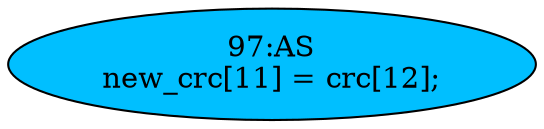 strict digraph "" {
	node [label="\N"];
	"97:AS"	 [ast="<pyverilog.vparser.ast.Assign object at 0x7f1e241dfc50>",
		def_var="['new_crc']",
		fillcolor=deepskyblue,
		label="97:AS
new_crc[11] = crc[12];",
		statements="[]",
		style=filled,
		typ=Assign,
		use_var="['crc']"];
}
